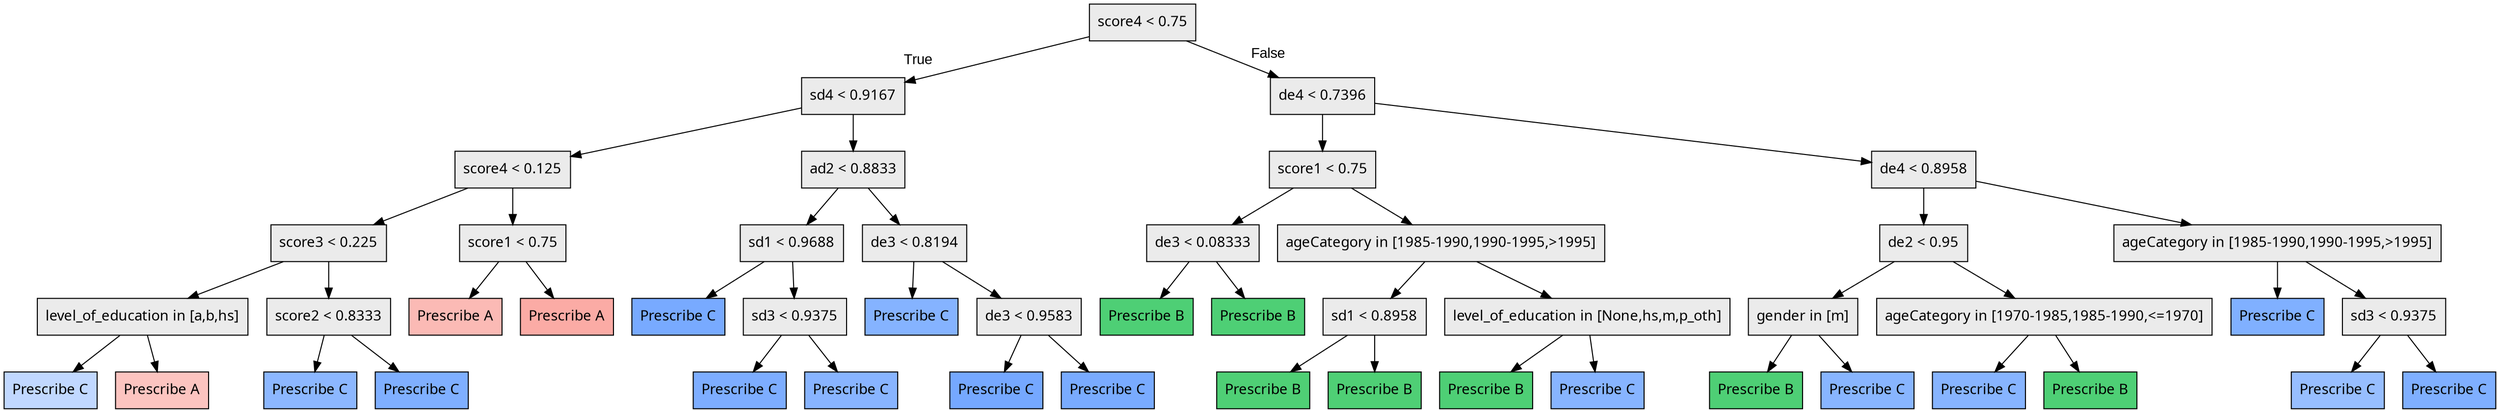 digraph "G" {
1 [fillcolor="#EBEBEB", fontname="bold arial", label="score4 &lt; 0.75", shape=box, style="filled"];
2 [fillcolor="#EBEBEB", fontname="bold arial", label="sd4 &lt; 0.9167", shape=box, style="filled"];
3 [fillcolor="#EBEBEB", fontname="bold arial", label="score4 &lt; 0.125", shape=box, style="filled"];
4 [fillcolor="#EBEBEB", fontname="bold arial", label="score3 &lt; 0.225", shape=box, style="filled"];
5 [fillcolor="#EBEBEB", fontname="bold arial", label="level_of_education in [a,b,hs]", shape=box, style="filled"];
6 [color=black, fillcolor="#619CFF64", fontname="bold arial", label="Prescribe C", shape=box, style="filled"];
7 [color=black, fillcolor="#F8766D6d", fontname="bold arial", label="Prescribe A", shape=box, style="filled"];
8 [fillcolor="#EBEBEB", fontname="bold arial", label="score2 &lt; 0.8333", shape=box, style="filled"];
9 [color=black, fillcolor="#619CFFba", fontname="bold arial", label="Prescribe C", shape=box, style="filled"];
10 [color=black, fillcolor="#619CFFce", fontname="bold arial", label="Prescribe C", shape=box, style="filled"];
11 [fillcolor="#EBEBEB", fontname="bold arial", label="score1 &lt; 0.75", shape=box, style="filled"];
12 [color=black, fillcolor="#F8766D80", fontname="bold arial", label="Prescribe A", shape=box, style="filled"];
13 [color=black, fillcolor="#F8766D9c", fontname="bold arial", label="Prescribe A", shape=box, style="filled"];
14 [fillcolor="#EBEBEB", fontname="bold arial", label="ad2 &lt; 0.8833", shape=box, style="filled"];
15 [fillcolor="#EBEBEB", fontname="bold arial", label="sd1 &lt; 0.9688", shape=box, style="filled"];
16 [color=black, fillcolor="#619CFFda", fontname="bold arial", label="Prescribe C", shape=box, style="filled"];
17 [fillcolor="#EBEBEB", fontname="bold arial", label="sd3 &lt; 0.9375", shape=box, style="filled"];
18 [color=black, fillcolor="#619CFFd2", fontname="bold arial", label="Prescribe C", shape=box, style="filled"];
19 [color=black, fillcolor="#619CFFc0", fontname="bold arial", label="Prescribe C", shape=box, style="filled"];
20 [fillcolor="#EBEBEB", fontname="bold arial", label="de3 &lt; 0.8194", shape=box, style="filled"];
21 [color=black, fillcolor="#619CFFc4", fontname="bold arial", label="Prescribe C", shape=box, style="filled"];
22 [fillcolor="#EBEBEB", fontname="bold arial", label="de3 &lt; 0.9583", shape=box, style="filled"];
23 [color=black, fillcolor="#619CFFdf", fontname="bold arial", label="Prescribe C", shape=box, style="filled"];
24 [color=black, fillcolor="#619CFFd8", fontname="bold arial", label="Prescribe C", shape=box, style="filled"];
25 [fillcolor="#EBEBEB", fontname="bold arial", label="de4 &lt; 0.7396", shape=box, style="filled"];
26 [fillcolor="#EBEBEB", fontname="bold arial", label="score1 &lt; 0.75", shape=box, style="filled"];
27 [fillcolor="#EBEBEB", fontname="bold arial", label="de3 &lt; 0.08333", shape=box, style="filled"];
28 [color=black, fillcolor="#00BA38b1", fontname="bold arial", label="Prescribe B", shape=box, style="filled"];
29 [color=black, fillcolor="#00BA38b1", fontname="bold arial", label="Prescribe B", shape=box, style="filled"];
30 [fillcolor="#EBEBEB", fontname="bold arial", label="ageCategory in [1985-1990,1990-1995,&gt;1995]", shape=box, style="filled"];
31 [fillcolor="#EBEBEB", fontname="bold arial", label="sd1 &lt; 0.8958", shape=box, style="filled"];
32 [color=black, fillcolor="#00BA38b0", fontname="bold arial", label="Prescribe B", shape=box, style="filled"];
33 [color=black, fillcolor="#00BA38b0", fontname="bold arial", label="Prescribe B", shape=box, style="filled"];
34 [fillcolor="#EBEBEB", fontname="bold arial", label="level_of_education in [None,hs,m,p_oth]", shape=box, style="filled"];
35 [color=black, fillcolor="#00BA38b1", fontname="bold arial", label="Prescribe B", shape=box, style="filled"];
36 [color=black, fillcolor="#619CFFc1", fontname="bold arial", label="Prescribe C", shape=box, style="filled"];
37 [fillcolor="#EBEBEB", fontname="bold arial", label="de4 &lt; 0.8958", shape=box, style="filled"];
38 [fillcolor="#EBEBEB", fontname="bold arial", label="de2 &lt; 0.95", shape=box, style="filled"];
39 [fillcolor="#EBEBEB", fontname="bold arial", label="gender in [m]", shape=box, style="filled"];
40 [color=black, fillcolor="#00BA38b1", fontname="bold arial", label="Prescribe B", shape=box, style="filled"];
41 [color=black, fillcolor="#619CFFbf", fontname="bold arial", label="Prescribe C", shape=box, style="filled"];
42 [fillcolor="#EBEBEB", fontname="bold arial", label="ageCategory in [1970-1985,1985-1990,&lt;=1970]", shape=box, style="filled"];
43 [color=black, fillcolor="#619CFFc1", fontname="bold arial", label="Prescribe C", shape=box, style="filled"];
44 [color=black, fillcolor="#00BA38b1", fontname="bold arial", label="Prescribe B", shape=box, style="filled"];
45 [fillcolor="#EBEBEB", fontname="bold arial", label="ageCategory in [1985-1990,1990-1995,&gt;1995]", shape=box, style="filled"];
46 [color=black, fillcolor="#619CFFcc", fontname="bold arial", label="Prescribe C", shape=box, style="filled"];
47 [fillcolor="#EBEBEB", fontname="bold arial", label="sd3 &lt; 0.9375", shape=box, style="filled"];
48 [color=black, fillcolor="#619CFFa8", fontname="bold arial", label="Prescribe C", shape=box, style="filled"];
49 [color=black, fillcolor="#619CFFce", fontname="bold arial", label="Prescribe C", shape=box, style="filled"];
1 -> 2  [fontname="arial", headlabel="True", key=0, labelangle=45, labeldistance="2.5"];
1 -> 25  [fontname="arial", headlabel="False", key=0, labelangle="-45", labeldistance="2.5"];
2 -> 3  [key=0];
2 -> 14  [key=0];
3 -> 4  [key=0];
3 -> 11  [key=0];
4 -> 5  [key=0];
4 -> 8  [key=0];
5 -> 6  [key=0];
5 -> 7  [key=0];
8 -> 9  [key=0];
8 -> 10  [key=0];
11 -> 12  [key=0];
11 -> 13  [key=0];
14 -> 15  [key=0];
14 -> 20  [key=0];
15 -> 16  [key=0];
15 -> 17  [key=0];
17 -> 18  [key=0];
17 -> 19  [key=0];
20 -> 21  [key=0];
20 -> 22  [key=0];
22 -> 23  [key=0];
22 -> 24  [key=0];
25 -> 26  [key=0];
25 -> 37  [key=0];
26 -> 27  [key=0];
26 -> 30  [key=0];
27 -> 28  [key=0];
27 -> 29  [key=0];
30 -> 31  [key=0];
30 -> 34  [key=0];
31 -> 32  [key=0];
31 -> 33  [key=0];
34 -> 35  [key=0];
34 -> 36  [key=0];
37 -> 38  [key=0];
37 -> 45  [key=0];
38 -> 39  [key=0];
38 -> 42  [key=0];
39 -> 40  [key=0];
39 -> 41  [key=0];
42 -> 43  [key=0];
42 -> 44  [key=0];
45 -> 46  [key=0];
45 -> 47  [key=0];
47 -> 48  [key=0];
47 -> 49  [key=0];
}
